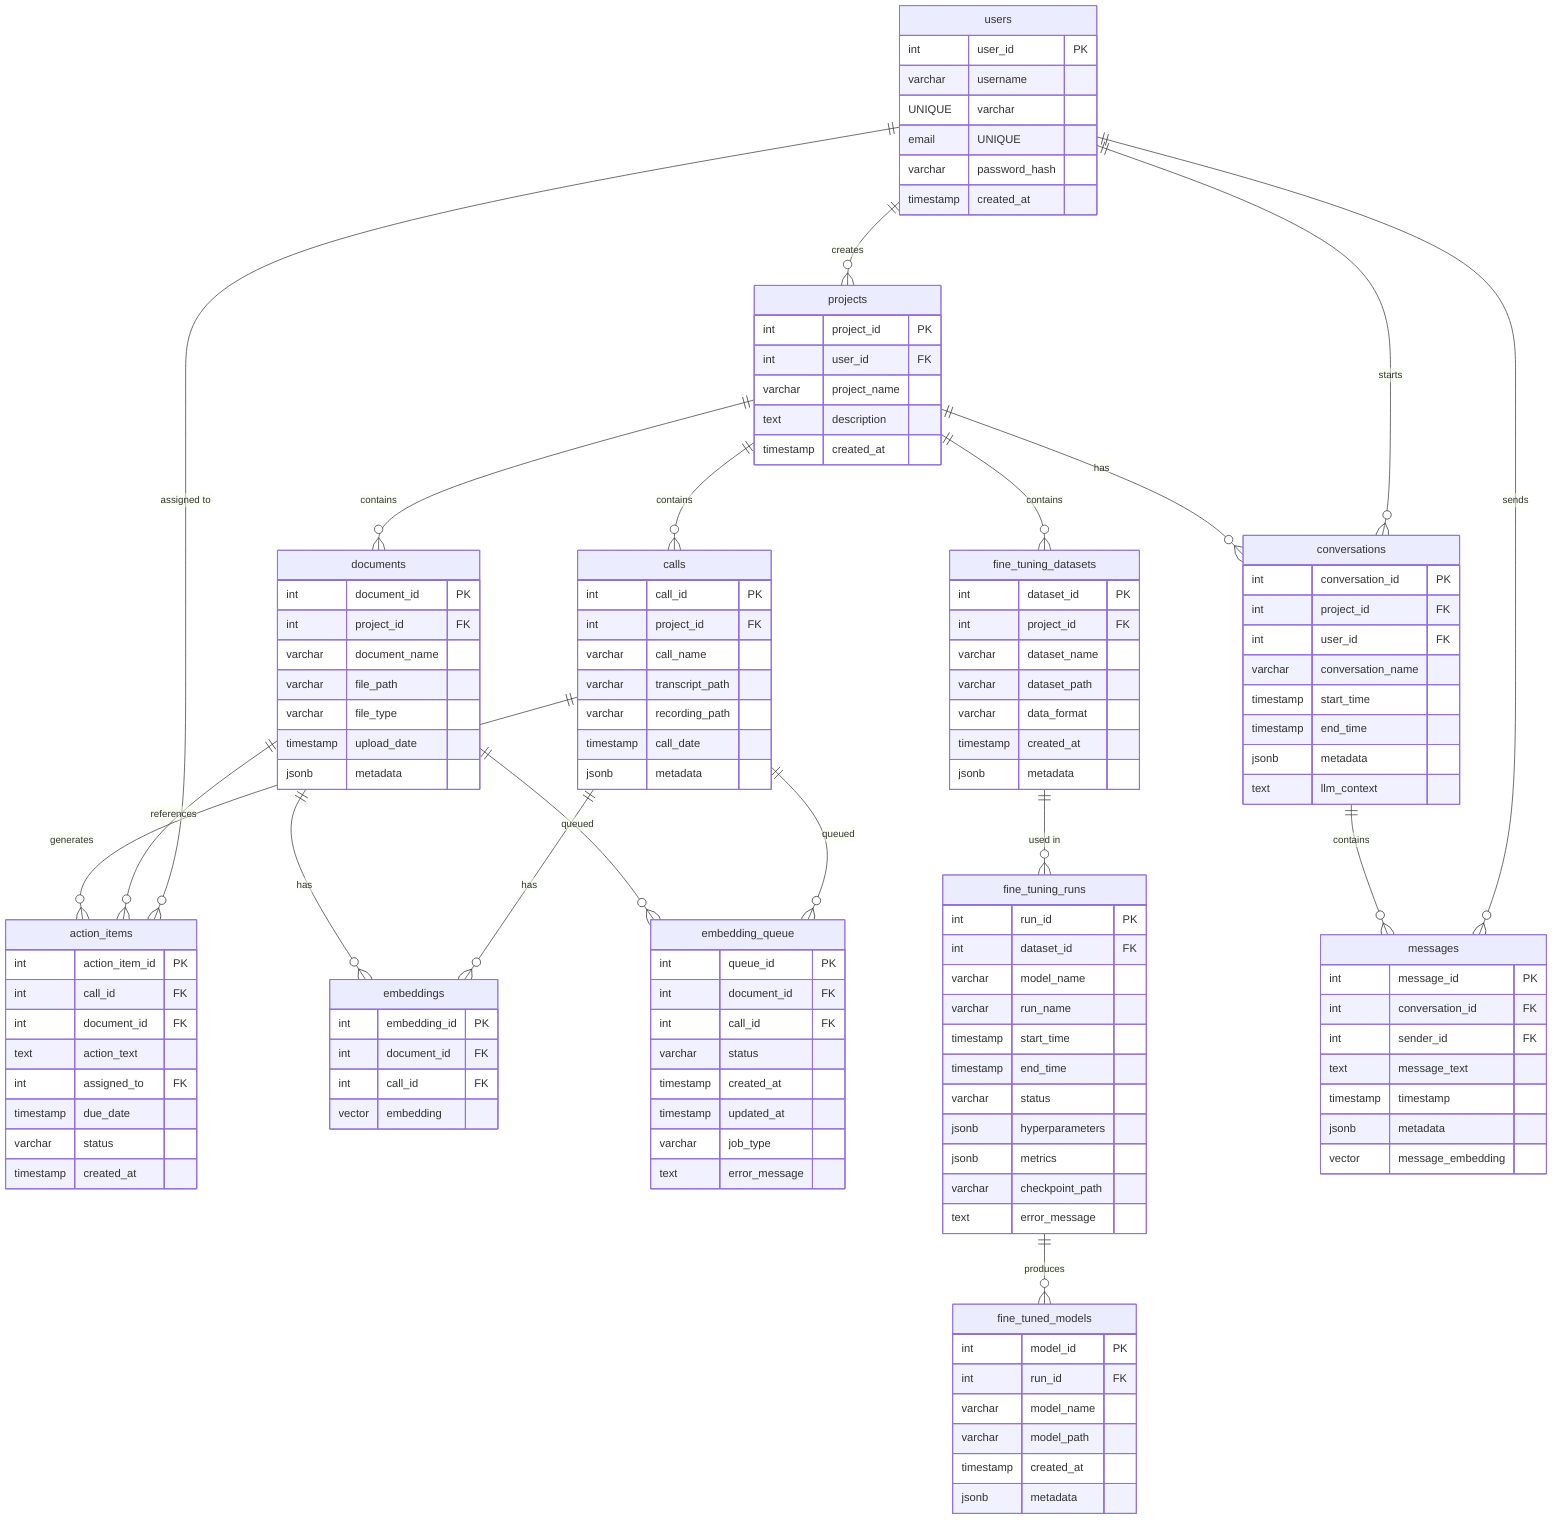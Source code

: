 erDiagram
    users {
        int user_id PK
        varchar username UNIQUE
        varchar email UNIQUE
        varchar password_hash
        timestamp created_at
    }

    projects {
        int project_id PK
        int user_id FK
        varchar project_name
        text description
        timestamp created_at
    }

    documents {
        int document_id PK
        int project_id FK
        varchar document_name
        varchar file_path
        varchar file_type
        timestamp upload_date
        jsonb metadata
    }

    calls {
        int call_id PK
        int project_id FK
        varchar call_name
        varchar transcript_path
        varchar recording_path
        timestamp call_date
        jsonb metadata
    }

    action_items {
        int action_item_id PK
        int call_id FK
        int document_id FK
        text action_text
        int assigned_to FK
        timestamp due_date
        varchar status
        timestamp created_at
    }

    embeddings {
        int embedding_id PK
        int document_id FK
        int call_id FK
        vector embedding
    }

    embedding_queue {
        int queue_id PK
        int document_id FK
        int call_id FK
        varchar status
        timestamp created_at
        timestamp updated_at
        varchar job_type
        text error_message
    }

    fine_tuning_datasets {
        int dataset_id PK
        int project_id FK
        varchar dataset_name
        varchar dataset_path
        varchar data_format
        timestamp created_at
        jsonb metadata
    }

    fine_tuning_runs {
        int run_id PK
        int dataset_id FK
        varchar model_name
        varchar run_name
        timestamp start_time
        timestamp end_time
        varchar status
        jsonb hyperparameters
        jsonb metrics
        varchar checkpoint_path
        text error_message
    }

    fine_tuned_models {
        int model_id PK
        int run_id FK
        varchar model_name
        varchar model_path
        timestamp created_at
        jsonb metadata
    }

    conversations {
        int conversation_id PK
        int project_id FK
        int user_id FK
        varchar conversation_name
        timestamp start_time
        timestamp end_time
        jsonb metadata
        text llm_context
    }

    messages {
        int message_id PK
        int conversation_id FK
        int sender_id FK
        text message_text
        timestamp timestamp
        jsonb metadata
        vector message_embedding
    }

    users ||--o{ projects : "creates"
    projects ||--o{ documents : "contains"
    projects ||--o{ calls : "contains"
    calls ||--o{ action_items : "generates"
    documents ||--o{ action_items : "references"
    users ||--o{ action_items : "assigned to"
    documents ||--o{ embeddings : "has"
    calls ||--o{ embeddings : "has"
    documents ||--o{ embedding_queue : "queued"
    calls ||--o{ embedding_queue : "queued"
    projects ||--o{ fine_tuning_datasets : "contains"
    fine_tuning_datasets ||--o{ fine_tuning_runs : "used in"
    fine_tuning_runs ||--o{ fine_tuned_models : "produces"
    projects ||--o{ conversations : "has"
    users ||--o{ conversations : "starts"
    conversations ||--o{ messages : "contains"
    users ||--o{ messages : "sends"